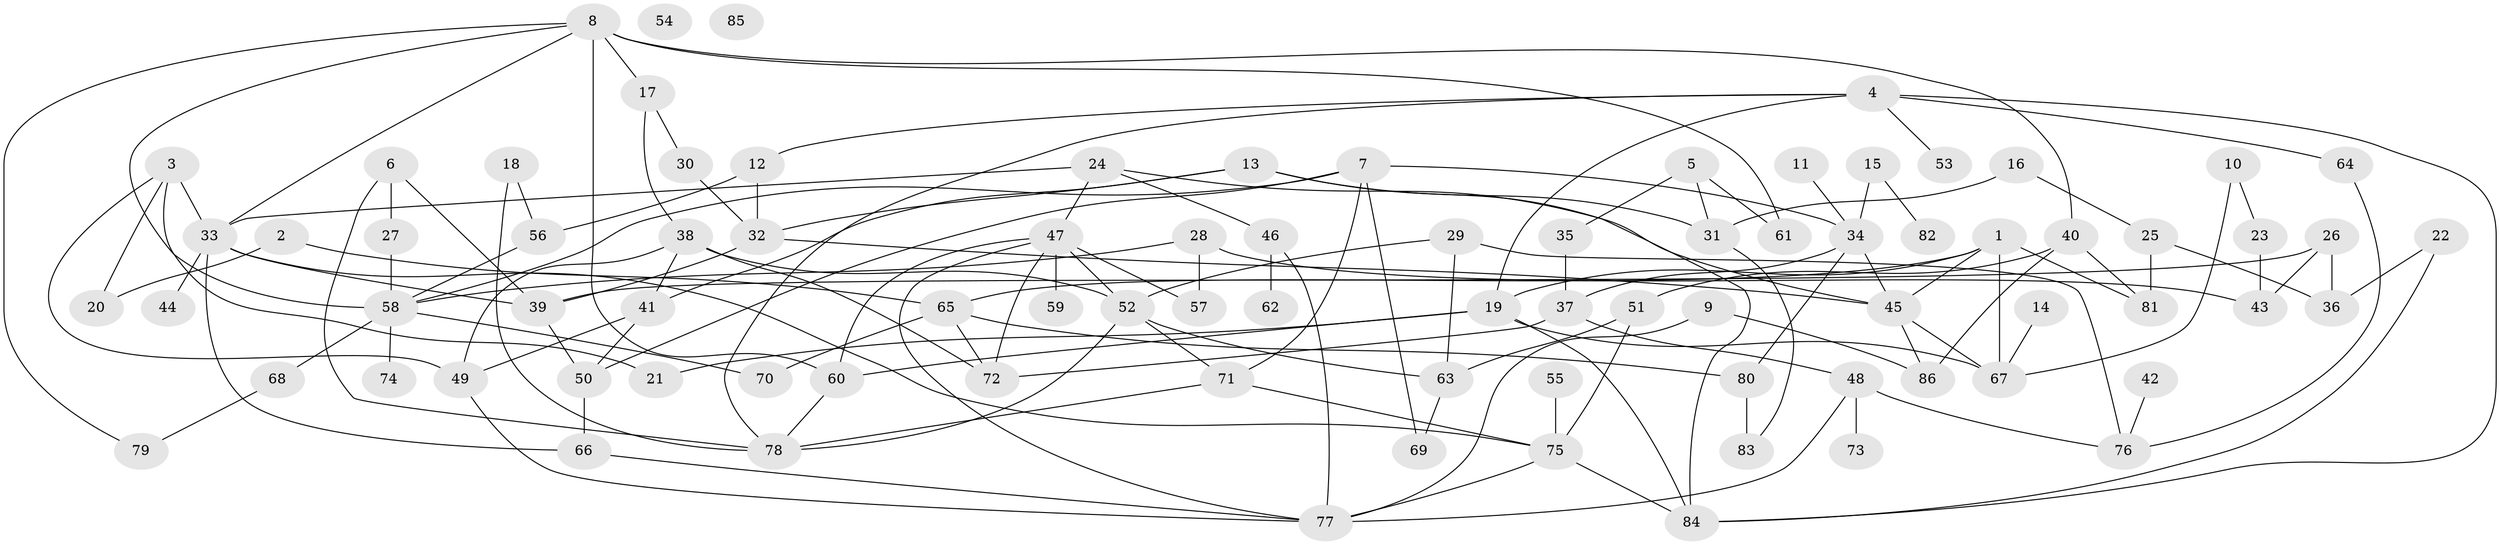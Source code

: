 // Generated by graph-tools (version 1.1) at 2025/33/03/09/25 02:33:53]
// undirected, 86 vertices, 141 edges
graph export_dot {
graph [start="1"]
  node [color=gray90,style=filled];
  1;
  2;
  3;
  4;
  5;
  6;
  7;
  8;
  9;
  10;
  11;
  12;
  13;
  14;
  15;
  16;
  17;
  18;
  19;
  20;
  21;
  22;
  23;
  24;
  25;
  26;
  27;
  28;
  29;
  30;
  31;
  32;
  33;
  34;
  35;
  36;
  37;
  38;
  39;
  40;
  41;
  42;
  43;
  44;
  45;
  46;
  47;
  48;
  49;
  50;
  51;
  52;
  53;
  54;
  55;
  56;
  57;
  58;
  59;
  60;
  61;
  62;
  63;
  64;
  65;
  66;
  67;
  68;
  69;
  70;
  71;
  72;
  73;
  74;
  75;
  76;
  77;
  78;
  79;
  80;
  81;
  82;
  83;
  84;
  85;
  86;
  1 -- 19;
  1 -- 45;
  1 -- 65;
  1 -- 67;
  1 -- 81;
  2 -- 20;
  2 -- 65;
  3 -- 20;
  3 -- 21;
  3 -- 33;
  3 -- 49;
  4 -- 12;
  4 -- 19;
  4 -- 53;
  4 -- 64;
  4 -- 78;
  4 -- 84;
  5 -- 31;
  5 -- 35;
  5 -- 61;
  6 -- 27;
  6 -- 39;
  6 -- 78;
  7 -- 34;
  7 -- 50;
  7 -- 58;
  7 -- 69;
  7 -- 71;
  8 -- 17;
  8 -- 33;
  8 -- 40;
  8 -- 58;
  8 -- 60;
  8 -- 61;
  8 -- 79;
  9 -- 77;
  9 -- 86;
  10 -- 23;
  10 -- 67;
  11 -- 34;
  12 -- 32;
  12 -- 56;
  13 -- 31;
  13 -- 32;
  13 -- 41;
  13 -- 84;
  14 -- 67;
  15 -- 34;
  15 -- 82;
  16 -- 25;
  16 -- 31;
  17 -- 30;
  17 -- 38;
  18 -- 56;
  18 -- 78;
  19 -- 21;
  19 -- 60;
  19 -- 67;
  19 -- 84;
  22 -- 36;
  22 -- 84;
  23 -- 43;
  24 -- 33;
  24 -- 45;
  24 -- 46;
  24 -- 47;
  25 -- 36;
  25 -- 81;
  26 -- 36;
  26 -- 39;
  26 -- 43;
  27 -- 58;
  28 -- 43;
  28 -- 57;
  28 -- 58;
  29 -- 52;
  29 -- 63;
  29 -- 76;
  30 -- 32;
  31 -- 83;
  32 -- 39;
  32 -- 45;
  33 -- 39;
  33 -- 44;
  33 -- 66;
  33 -- 75;
  34 -- 37;
  34 -- 45;
  34 -- 80;
  35 -- 37;
  37 -- 48;
  37 -- 72;
  38 -- 41;
  38 -- 49;
  38 -- 52;
  38 -- 72;
  39 -- 50;
  40 -- 51;
  40 -- 81;
  40 -- 86;
  41 -- 49;
  41 -- 50;
  42 -- 76;
  45 -- 67;
  45 -- 86;
  46 -- 62;
  46 -- 77;
  47 -- 52;
  47 -- 57;
  47 -- 59;
  47 -- 60;
  47 -- 72;
  47 -- 77;
  48 -- 73;
  48 -- 76;
  48 -- 77;
  49 -- 77;
  50 -- 66;
  51 -- 63;
  51 -- 75;
  52 -- 63;
  52 -- 71;
  52 -- 78;
  55 -- 75;
  56 -- 58;
  58 -- 68;
  58 -- 70;
  58 -- 74;
  60 -- 78;
  63 -- 69;
  64 -- 76;
  65 -- 70;
  65 -- 72;
  65 -- 80;
  66 -- 77;
  68 -- 79;
  71 -- 75;
  71 -- 78;
  75 -- 77;
  75 -- 84;
  80 -- 83;
}
